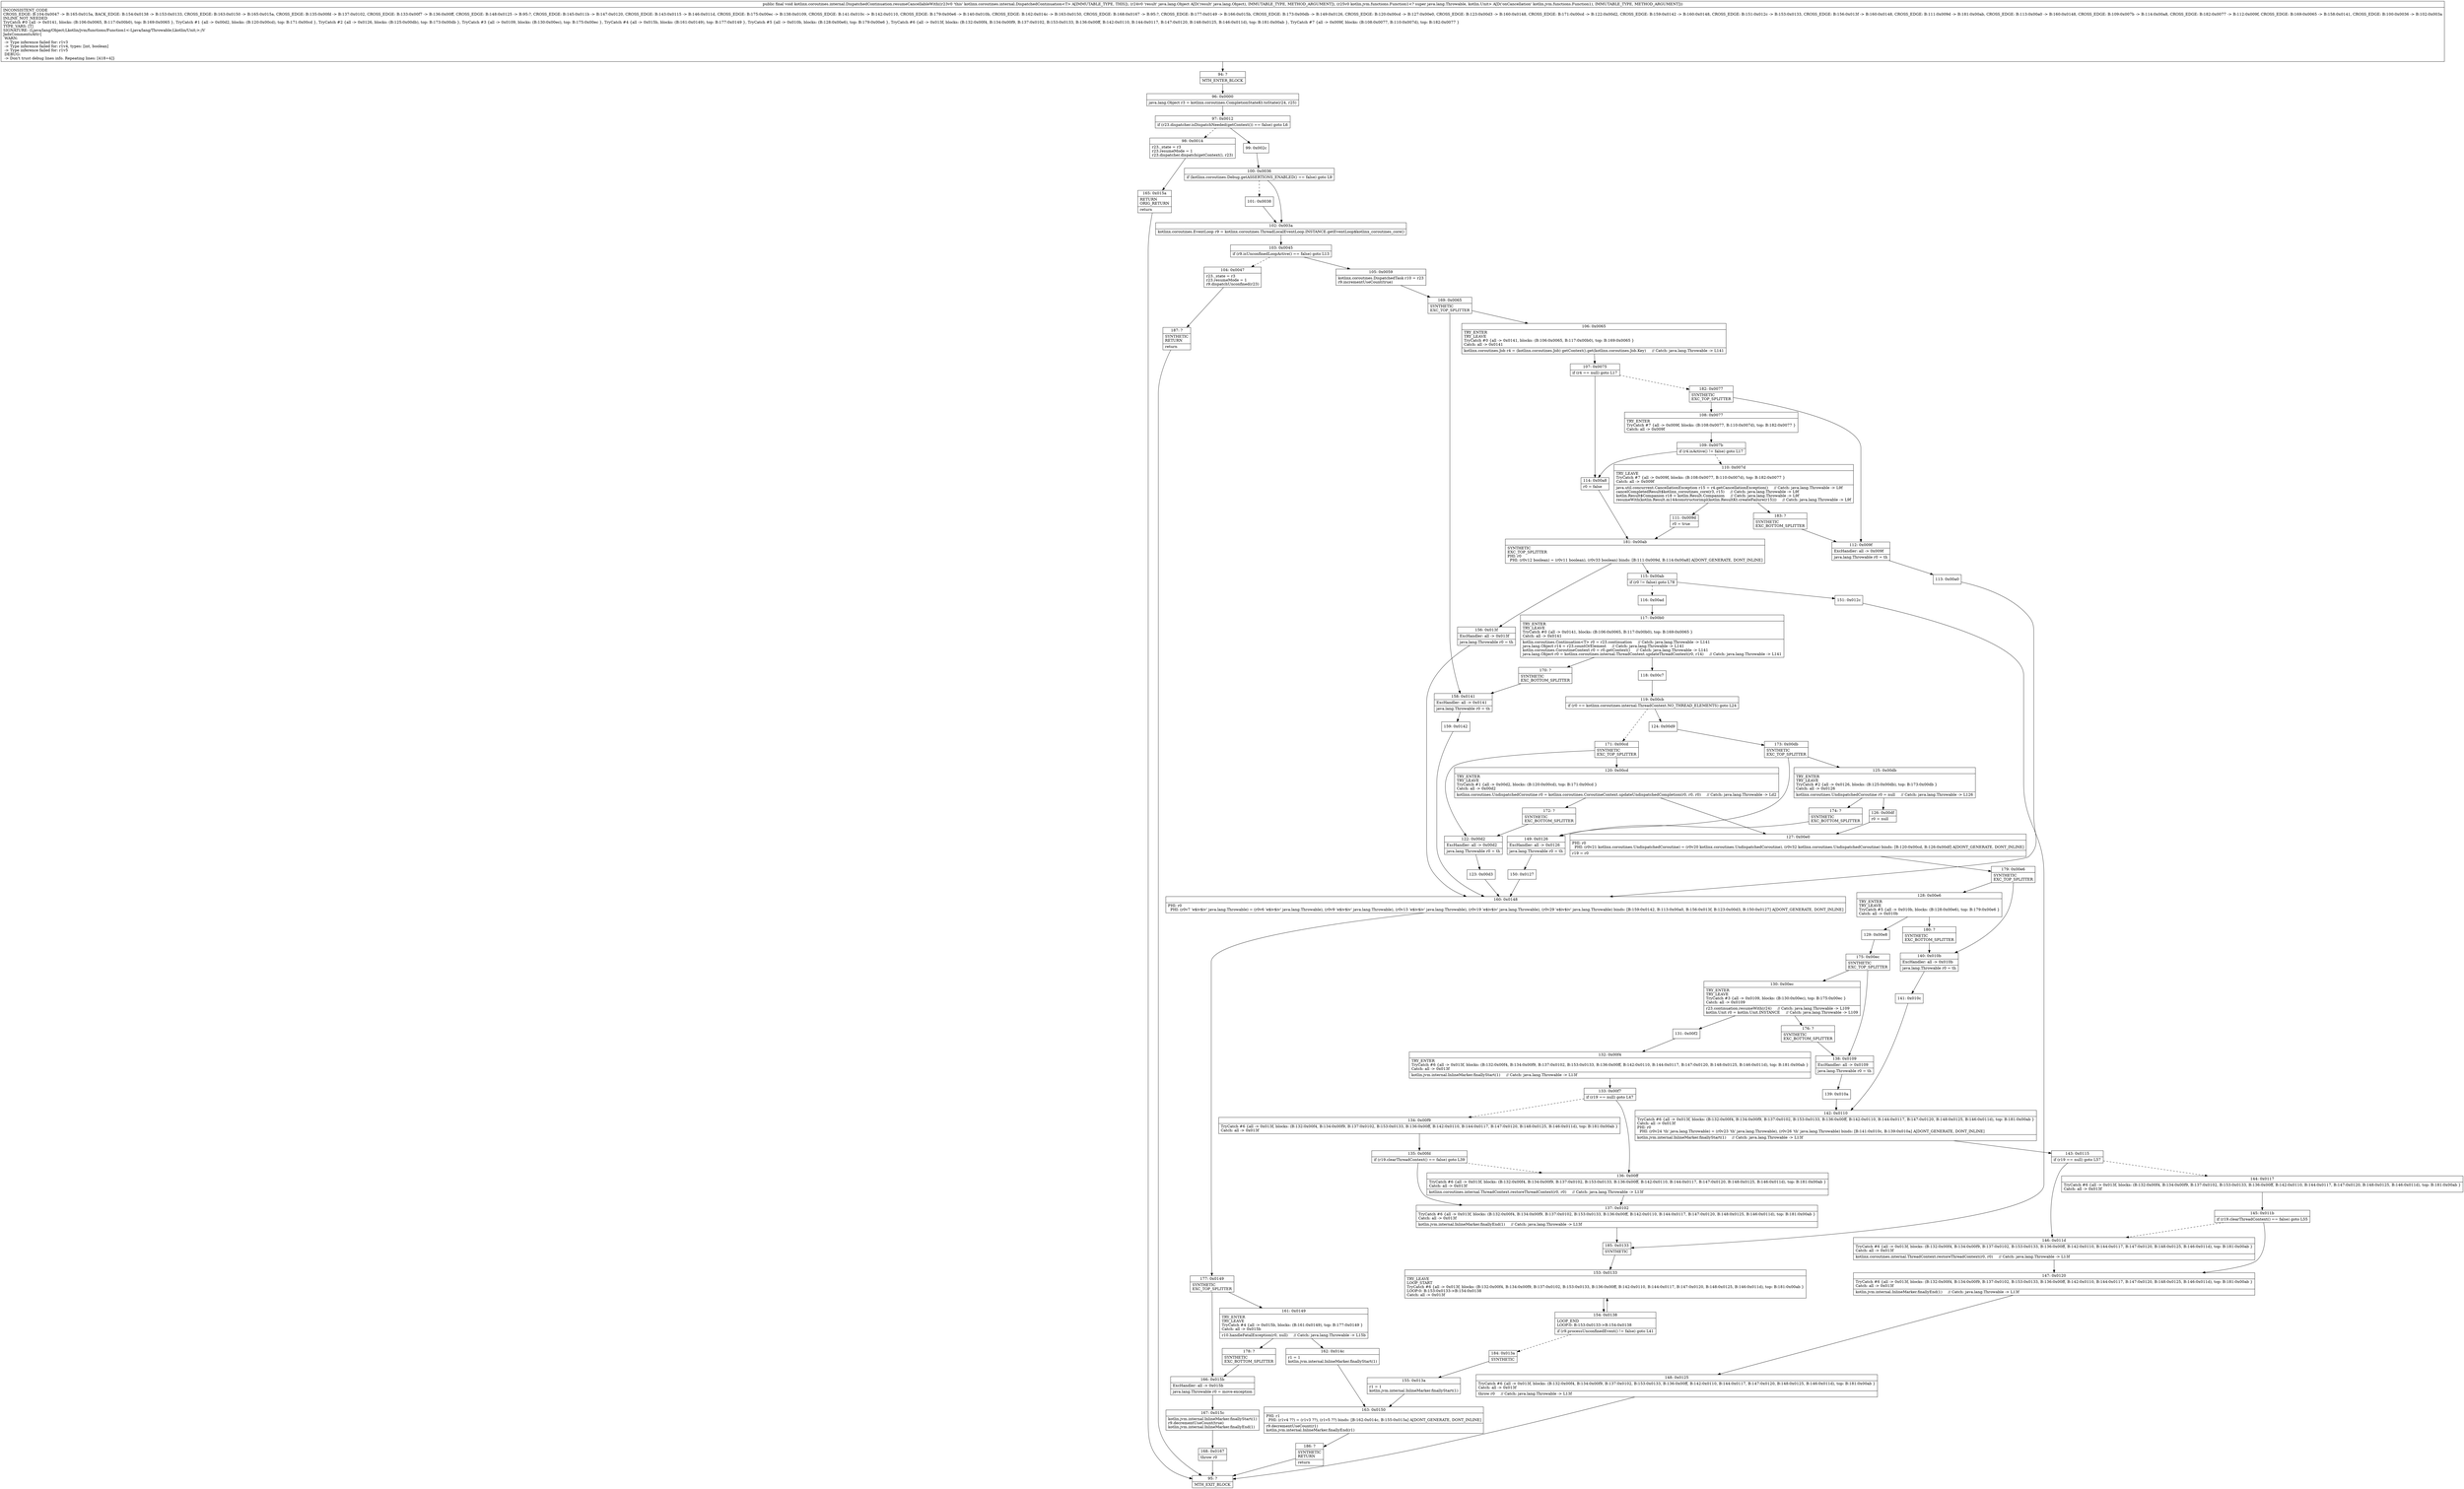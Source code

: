 digraph "CFG forkotlinx.coroutines.internal.DispatchedContinuation.resumeCancellableWith(Ljava\/lang\/Object;Lkotlin\/jvm\/functions\/Function1;)V" {
Node_94 [shape=record,label="{94\:\ ?|MTH_ENTER_BLOCK\l}"];
Node_96 [shape=record,label="{96\:\ 0x0000|java.lang.Object r3 = kotlinx.coroutines.CompletionStateKt.toState(r24, r25)\l}"];
Node_97 [shape=record,label="{97\:\ 0x0012|if (r23.dispatcher.isDispatchNeeded(getContext()) == false) goto L6\l}"];
Node_98 [shape=record,label="{98\:\ 0x0014|r23._state = r3\lr23.resumeMode = 1\lr23.dispatcher.dispatch(getContext(), r23)\l}"];
Node_165 [shape=record,label="{165\:\ 0x015a|RETURN\lORIG_RETURN\l|return\l}"];
Node_95 [shape=record,label="{95\:\ ?|MTH_EXIT_BLOCK\l}"];
Node_99 [shape=record,label="{99\:\ 0x002c}"];
Node_100 [shape=record,label="{100\:\ 0x0036|if (kotlinx.coroutines.Debug.getASSERTIONS_ENABLED() == false) goto L9\l}"];
Node_101 [shape=record,label="{101\:\ 0x0038}"];
Node_102 [shape=record,label="{102\:\ 0x003a|kotlinx.coroutines.EventLoop r9 = kotlinx.coroutines.ThreadLocalEventLoop.INSTANCE.getEventLoop$kotlinx_coroutines_core()\l}"];
Node_103 [shape=record,label="{103\:\ 0x0045|if (r9.isUnconfinedLoopActive() == false) goto L13\l}"];
Node_104 [shape=record,label="{104\:\ 0x0047|r23._state = r3\lr23.resumeMode = 1\lr9.dispatchUnconfined(r23)\l}"];
Node_187 [shape=record,label="{187\:\ ?|SYNTHETIC\lRETURN\l|return\l}"];
Node_105 [shape=record,label="{105\:\ 0x0059|kotlinx.coroutines.DispatchedTask r10 = r23\lr9.incrementUseCount(true)\l}"];
Node_169 [shape=record,label="{169\:\ 0x0065|SYNTHETIC\lEXC_TOP_SPLITTER\l}"];
Node_106 [shape=record,label="{106\:\ 0x0065|TRY_ENTER\lTRY_LEAVE\lTryCatch #0 \{all \-\> 0x0141, blocks: (B:106:0x0065, B:117:0x00b0), top: B:169:0x0065 \}\lCatch: all \-\> 0x0141\l|kotlinx.coroutines.Job r4 = (kotlinx.coroutines.Job) getContext().get(kotlinx.coroutines.Job.Key)     \/\/ Catch: java.lang.Throwable \-\> L141\l}"];
Node_107 [shape=record,label="{107\:\ 0x0075|if (r4 == null) goto L17\l}"];
Node_114 [shape=record,label="{114\:\ 0x00a8|r0 = false\l}"];
Node_181 [shape=record,label="{181\:\ 0x00ab|SYNTHETIC\lEXC_TOP_SPLITTER\lPHI: r0 \l  PHI: (r0v12 boolean) = (r0v11 boolean), (r0v33 boolean) binds: [B:111:0x009d, B:114:0x00a8] A[DONT_GENERATE, DONT_INLINE]\l}"];
Node_115 [shape=record,label="{115\:\ 0x00ab|if (r0 != false) goto L78\l}"];
Node_116 [shape=record,label="{116\:\ 0x00ad}"];
Node_117 [shape=record,label="{117\:\ 0x00b0|TRY_ENTER\lTRY_LEAVE\lTryCatch #0 \{all \-\> 0x0141, blocks: (B:106:0x0065, B:117:0x00b0), top: B:169:0x0065 \}\lCatch: all \-\> 0x0141\l|kotlin.coroutines.Continuation\<T\> r0 = r23.continuation     \/\/ Catch: java.lang.Throwable \-\> L141\ljava.lang.Object r14 = r23.countOrElement     \/\/ Catch: java.lang.Throwable \-\> L141\lkotlin.coroutines.CoroutineContext r0 = r0.getContext()     \/\/ Catch: java.lang.Throwable \-\> L141\ljava.lang.Object r0 = kotlinx.coroutines.internal.ThreadContext.updateThreadContext(r0, r14)     \/\/ Catch: java.lang.Throwable \-\> L141\l}"];
Node_118 [shape=record,label="{118\:\ 0x00c7}"];
Node_119 [shape=record,label="{119\:\ 0x00cb|if (r0 == kotlinx.coroutines.internal.ThreadContext.NO_THREAD_ELEMENTS) goto L24\l}"];
Node_124 [shape=record,label="{124\:\ 0x00d9}"];
Node_173 [shape=record,label="{173\:\ 0x00db|SYNTHETIC\lEXC_TOP_SPLITTER\l}"];
Node_125 [shape=record,label="{125\:\ 0x00db|TRY_ENTER\lTRY_LEAVE\lTryCatch #2 \{all \-\> 0x0126, blocks: (B:125:0x00db), top: B:173:0x00db \}\lCatch: all \-\> 0x0126\l|kotlinx.coroutines.UndispatchedCoroutine r0 = null     \/\/ Catch: java.lang.Throwable \-\> L126\l}"];
Node_126 [shape=record,label="{126\:\ 0x00df|r0 = null\l}"];
Node_127 [shape=record,label="{127\:\ 0x00e0|PHI: r0 \l  PHI: (r0v21 kotlinx.coroutines.UndispatchedCoroutine) = (r0v20 kotlinx.coroutines.UndispatchedCoroutine), (r0v32 kotlinx.coroutines.UndispatchedCoroutine) binds: [B:120:0x00cd, B:126:0x00df] A[DONT_GENERATE, DONT_INLINE]\l|r19 = r0\l}"];
Node_179 [shape=record,label="{179\:\ 0x00e6|SYNTHETIC\lEXC_TOP_SPLITTER\l}"];
Node_128 [shape=record,label="{128\:\ 0x00e6|TRY_ENTER\lTRY_LEAVE\lTryCatch #5 \{all \-\> 0x010b, blocks: (B:128:0x00e6), top: B:179:0x00e6 \}\lCatch: all \-\> 0x010b\l}"];
Node_129 [shape=record,label="{129\:\ 0x00e8}"];
Node_175 [shape=record,label="{175\:\ 0x00ec|SYNTHETIC\lEXC_TOP_SPLITTER\l}"];
Node_130 [shape=record,label="{130\:\ 0x00ec|TRY_ENTER\lTRY_LEAVE\lTryCatch #3 \{all \-\> 0x0109, blocks: (B:130:0x00ec), top: B:175:0x00ec \}\lCatch: all \-\> 0x0109\l|r23.continuation.resumeWith(r24)     \/\/ Catch: java.lang.Throwable \-\> L109\lkotlin.Unit r0 = kotlin.Unit.INSTANCE     \/\/ Catch: java.lang.Throwable \-\> L109\l}"];
Node_131 [shape=record,label="{131\:\ 0x00f2}"];
Node_132 [shape=record,label="{132\:\ 0x00f4|TRY_ENTER\lTryCatch #6 \{all \-\> 0x013f, blocks: (B:132:0x00f4, B:134:0x00f9, B:137:0x0102, B:153:0x0133, B:136:0x00ff, B:142:0x0110, B:144:0x0117, B:147:0x0120, B:148:0x0125, B:146:0x011d), top: B:181:0x00ab \}\lCatch: all \-\> 0x013f\l|kotlin.jvm.internal.InlineMarker.finallyStart(1)     \/\/ Catch: java.lang.Throwable \-\> L13f\l}"];
Node_133 [shape=record,label="{133\:\ 0x00f7|if (r19 == null) goto L47\l}"];
Node_134 [shape=record,label="{134\:\ 0x00f9|TryCatch #6 \{all \-\> 0x013f, blocks: (B:132:0x00f4, B:134:0x00f9, B:137:0x0102, B:153:0x0133, B:136:0x00ff, B:142:0x0110, B:144:0x0117, B:147:0x0120, B:148:0x0125, B:146:0x011d), top: B:181:0x00ab \}\lCatch: all \-\> 0x013f\l}"];
Node_135 [shape=record,label="{135\:\ 0x00fd|if (r19.clearThreadContext() == false) goto L39\l}"];
Node_137 [shape=record,label="{137\:\ 0x0102|TryCatch #6 \{all \-\> 0x013f, blocks: (B:132:0x00f4, B:134:0x00f9, B:137:0x0102, B:153:0x0133, B:136:0x00ff, B:142:0x0110, B:144:0x0117, B:147:0x0120, B:148:0x0125, B:146:0x011d), top: B:181:0x00ab \}\lCatch: all \-\> 0x013f\l|kotlin.jvm.internal.InlineMarker.finallyEnd(1)     \/\/ Catch: java.lang.Throwable \-\> L13f\l}"];
Node_185 [shape=record,label="{185\:\ 0x0133|SYNTHETIC\l}"];
Node_153 [shape=record,label="{153\:\ 0x0133|TRY_LEAVE\lLOOP_START\lTryCatch #6 \{all \-\> 0x013f, blocks: (B:132:0x00f4, B:134:0x00f9, B:137:0x0102, B:153:0x0133, B:136:0x00ff, B:142:0x0110, B:144:0x0117, B:147:0x0120, B:148:0x0125, B:146:0x011d), top: B:181:0x00ab \}\lLOOP:0: B:153:0x0133\-\>B:154:0x0138\lCatch: all \-\> 0x013f\l}"];
Node_154 [shape=record,label="{154\:\ 0x0138|LOOP_END\lLOOP:0: B:153:0x0133\-\>B:154:0x0138\l|if (r9.processUnconfinedEvent() != false) goto L41\l}"];
Node_184 [shape=record,label="{184\:\ 0x013a|SYNTHETIC\l}"];
Node_155 [shape=record,label="{155\:\ 0x013a|r1 = 1\lkotlin.jvm.internal.InlineMarker.finallyStart(1)\l}"];
Node_163 [shape=record,label="{163\:\ 0x0150|PHI: r1 \l  PHI: (r1v4 ??) = (r1v3 ??), (r1v5 ??) binds: [B:162:0x014c, B:155:0x013a] A[DONT_GENERATE, DONT_INLINE]\l|r9.decrementUseCount(r1)\lkotlin.jvm.internal.InlineMarker.finallyEnd(r1)\l}"];
Node_186 [shape=record,label="{186\:\ ?|SYNTHETIC\lRETURN\l|return\l}"];
Node_136 [shape=record,label="{136\:\ 0x00ff|TryCatch #6 \{all \-\> 0x013f, blocks: (B:132:0x00f4, B:134:0x00f9, B:137:0x0102, B:153:0x0133, B:136:0x00ff, B:142:0x0110, B:144:0x0117, B:147:0x0120, B:148:0x0125, B:146:0x011d), top: B:181:0x00ab \}\lCatch: all \-\> 0x013f\l|kotlinx.coroutines.internal.ThreadContext.restoreThreadContext(r0, r0)     \/\/ Catch: java.lang.Throwable \-\> L13f\l}"];
Node_176 [shape=record,label="{176\:\ ?|SYNTHETIC\lEXC_BOTTOM_SPLITTER\l}"];
Node_138 [shape=record,label="{138\:\ 0x0109|ExcHandler: all \-\> 0x0109\l|java.lang.Throwable r0 = th\l}"];
Node_139 [shape=record,label="{139\:\ 0x010a}"];
Node_142 [shape=record,label="{142\:\ 0x0110|TryCatch #6 \{all \-\> 0x013f, blocks: (B:132:0x00f4, B:134:0x00f9, B:137:0x0102, B:153:0x0133, B:136:0x00ff, B:142:0x0110, B:144:0x0117, B:147:0x0120, B:148:0x0125, B:146:0x011d), top: B:181:0x00ab \}\lCatch: all \-\> 0x013f\lPHI: r0 \l  PHI: (r0v24 'th' java.lang.Throwable) = (r0v23 'th' java.lang.Throwable), (r0v26 'th' java.lang.Throwable) binds: [B:141:0x010c, B:139:0x010a] A[DONT_GENERATE, DONT_INLINE]\l|kotlin.jvm.internal.InlineMarker.finallyStart(1)     \/\/ Catch: java.lang.Throwable \-\> L13f\l}"];
Node_143 [shape=record,label="{143\:\ 0x0115|if (r19 == null) goto L57\l}"];
Node_144 [shape=record,label="{144\:\ 0x0117|TryCatch #6 \{all \-\> 0x013f, blocks: (B:132:0x00f4, B:134:0x00f9, B:137:0x0102, B:153:0x0133, B:136:0x00ff, B:142:0x0110, B:144:0x0117, B:147:0x0120, B:148:0x0125, B:146:0x011d), top: B:181:0x00ab \}\lCatch: all \-\> 0x013f\l}"];
Node_145 [shape=record,label="{145\:\ 0x011b|if (r19.clearThreadContext() == false) goto L55\l}"];
Node_147 [shape=record,label="{147\:\ 0x0120|TryCatch #6 \{all \-\> 0x013f, blocks: (B:132:0x00f4, B:134:0x00f9, B:137:0x0102, B:153:0x0133, B:136:0x00ff, B:142:0x0110, B:144:0x0117, B:147:0x0120, B:148:0x0125, B:146:0x011d), top: B:181:0x00ab \}\lCatch: all \-\> 0x013f\l|kotlin.jvm.internal.InlineMarker.finallyEnd(1)     \/\/ Catch: java.lang.Throwable \-\> L13f\l}"];
Node_148 [shape=record,label="{148\:\ 0x0125|TryCatch #6 \{all \-\> 0x013f, blocks: (B:132:0x00f4, B:134:0x00f9, B:137:0x0102, B:153:0x0133, B:136:0x00ff, B:142:0x0110, B:144:0x0117, B:147:0x0120, B:148:0x0125, B:146:0x011d), top: B:181:0x00ab \}\lCatch: all \-\> 0x013f\l|throw r0     \/\/ Catch: java.lang.Throwable \-\> L13f\l}"];
Node_146 [shape=record,label="{146\:\ 0x011d|TryCatch #6 \{all \-\> 0x013f, blocks: (B:132:0x00f4, B:134:0x00f9, B:137:0x0102, B:153:0x0133, B:136:0x00ff, B:142:0x0110, B:144:0x0117, B:147:0x0120, B:148:0x0125, B:146:0x011d), top: B:181:0x00ab \}\lCatch: all \-\> 0x013f\l|kotlinx.coroutines.internal.ThreadContext.restoreThreadContext(r0, r0)     \/\/ Catch: java.lang.Throwable \-\> L13f\l}"];
Node_180 [shape=record,label="{180\:\ ?|SYNTHETIC\lEXC_BOTTOM_SPLITTER\l}"];
Node_140 [shape=record,label="{140\:\ 0x010b|ExcHandler: all \-\> 0x010b\l|java.lang.Throwable r0 = th\l}"];
Node_141 [shape=record,label="{141\:\ 0x010c}"];
Node_174 [shape=record,label="{174\:\ ?|SYNTHETIC\lEXC_BOTTOM_SPLITTER\l}"];
Node_149 [shape=record,label="{149\:\ 0x0126|ExcHandler: all \-\> 0x0126\l|java.lang.Throwable r0 = th\l}"];
Node_150 [shape=record,label="{150\:\ 0x0127}"];
Node_160 [shape=record,label="{160\:\ 0x0148|PHI: r0 \l  PHI: (r0v7 'e$iv$iv' java.lang.Throwable) = (r0v6 'e$iv$iv' java.lang.Throwable), (r0v9 'e$iv$iv' java.lang.Throwable), (r0v13 'e$iv$iv' java.lang.Throwable), (r0v19 'e$iv$iv' java.lang.Throwable), (r0v29 'e$iv$iv' java.lang.Throwable) binds: [B:159:0x0142, B:113:0x00a0, B:156:0x013f, B:123:0x00d3, B:150:0x0127] A[DONT_GENERATE, DONT_INLINE]\l}"];
Node_177 [shape=record,label="{177\:\ 0x0149|SYNTHETIC\lEXC_TOP_SPLITTER\l}"];
Node_161 [shape=record,label="{161\:\ 0x0149|TRY_ENTER\lTRY_LEAVE\lTryCatch #4 \{all \-\> 0x015b, blocks: (B:161:0x0149), top: B:177:0x0149 \}\lCatch: all \-\> 0x015b\l|r10.handleFatalException(r0, null)     \/\/ Catch: java.lang.Throwable \-\> L15b\l}"];
Node_162 [shape=record,label="{162\:\ 0x014c|r1 = 1\lkotlin.jvm.internal.InlineMarker.finallyStart(1)\l}"];
Node_178 [shape=record,label="{178\:\ ?|SYNTHETIC\lEXC_BOTTOM_SPLITTER\l}"];
Node_166 [shape=record,label="{166\:\ 0x015b|ExcHandler: all \-\> 0x015b\l|java.lang.Throwable r0 = move\-exception\l}"];
Node_167 [shape=record,label="{167\:\ 0x015c|kotlin.jvm.internal.InlineMarker.finallyStart(1)\lr9.decrementUseCount(true)\lkotlin.jvm.internal.InlineMarker.finallyEnd(1)\l}"];
Node_168 [shape=record,label="{168\:\ 0x0167|throw r0\l}"];
Node_171 [shape=record,label="{171\:\ 0x00cd|SYNTHETIC\lEXC_TOP_SPLITTER\l}"];
Node_120 [shape=record,label="{120\:\ 0x00cd|TRY_ENTER\lTRY_LEAVE\lTryCatch #1 \{all \-\> 0x00d2, blocks: (B:120:0x00cd), top: B:171:0x00cd \}\lCatch: all \-\> 0x00d2\l|kotlinx.coroutines.UndispatchedCoroutine r0 = kotlinx.coroutines.CoroutineContext.updateUndispatchedCompletion(r0, r0, r0)     \/\/ Catch: java.lang.Throwable \-\> Ld2\l}"];
Node_172 [shape=record,label="{172\:\ ?|SYNTHETIC\lEXC_BOTTOM_SPLITTER\l}"];
Node_122 [shape=record,label="{122\:\ 0x00d2|ExcHandler: all \-\> 0x00d2\l|java.lang.Throwable r0 = th\l}"];
Node_123 [shape=record,label="{123\:\ 0x00d3}"];
Node_170 [shape=record,label="{170\:\ ?|SYNTHETIC\lEXC_BOTTOM_SPLITTER\l}"];
Node_151 [shape=record,label="{151\:\ 0x012c}"];
Node_156 [shape=record,label="{156\:\ 0x013f|ExcHandler: all \-\> 0x013f\l|java.lang.Throwable r0 = th\l}"];
Node_182 [shape=record,label="{182\:\ 0x0077|SYNTHETIC\lEXC_TOP_SPLITTER\l}"];
Node_108 [shape=record,label="{108\:\ 0x0077|TRY_ENTER\lTryCatch #7 \{all \-\> 0x009f, blocks: (B:108:0x0077, B:110:0x007d), top: B:182:0x0077 \}\lCatch: all \-\> 0x009f\l}"];
Node_109 [shape=record,label="{109\:\ 0x007b|if (r4.isActive() != false) goto L17\l}"];
Node_110 [shape=record,label="{110\:\ 0x007d|TRY_LEAVE\lTryCatch #7 \{all \-\> 0x009f, blocks: (B:108:0x0077, B:110:0x007d), top: B:182:0x0077 \}\lCatch: all \-\> 0x009f\l|java.util.concurrent.CancellationException r15 = r4.getCancellationException()     \/\/ Catch: java.lang.Throwable \-\> L9f\lcancelCompletedResult$kotlinx_coroutines_core(r3, r15)     \/\/ Catch: java.lang.Throwable \-\> L9f\lkotlin.Result$Companion r18 = kotlin.Result.Companion     \/\/ Catch: java.lang.Throwable \-\> L9f\lresumeWith(kotlin.Result.m144constructorimpl(kotlin.ResultKt.createFailure(r15)))     \/\/ Catch: java.lang.Throwable \-\> L9f\l}"];
Node_111 [shape=record,label="{111\:\ 0x009d|r0 = true\l}"];
Node_183 [shape=record,label="{183\:\ ?|SYNTHETIC\lEXC_BOTTOM_SPLITTER\l}"];
Node_112 [shape=record,label="{112\:\ 0x009f|ExcHandler: all \-\> 0x009f\l|java.lang.Throwable r0 = th\l}"];
Node_113 [shape=record,label="{113\:\ 0x00a0}"];
Node_158 [shape=record,label="{158\:\ 0x0141|ExcHandler: all \-\> 0x0141\l|java.lang.Throwable r0 = th\l}"];
Node_159 [shape=record,label="{159\:\ 0x0142}"];
MethodNode[shape=record,label="{public final void kotlinx.coroutines.internal.DispatchedContinuation.resumeCancellableWith((r23v0 'this' kotlinx.coroutines.internal.DispatchedContinuation\<T\> A[IMMUTABLE_TYPE, THIS]), (r24v0 'result' java.lang.Object A[D('result' java.lang.Object), IMMUTABLE_TYPE, METHOD_ARGUMENT]), (r25v0 kotlin.jvm.functions.Function1\<? super java.lang.Throwable, kotlin.Unit\> A[D('onCancellation' kotlin.jvm.functions.Function1), IMMUTABLE_TYPE, METHOD_ARGUMENT]))  | INCONSISTENT_CODE\lCROSS_EDGE: B:104:0x0047 \-\> B:165:0x015a, BACK_EDGE: B:154:0x0138 \-\> B:153:0x0133, CROSS_EDGE: B:163:0x0150 \-\> B:165:0x015a, CROSS_EDGE: B:135:0x00fd \-\> B:137:0x0102, CROSS_EDGE: B:133:0x00f7 \-\> B:136:0x00ff, CROSS_EDGE: B:148:0x0125 \-\> B:95:?, CROSS_EDGE: B:145:0x011b \-\> B:147:0x0120, CROSS_EDGE: B:143:0x0115 \-\> B:146:0x011d, CROSS_EDGE: B:175:0x00ec \-\> B:138:0x0109, CROSS_EDGE: B:141:0x010c \-\> B:142:0x0110, CROSS_EDGE: B:179:0x00e6 \-\> B:140:0x010b, CROSS_EDGE: B:162:0x014c \-\> B:163:0x0150, CROSS_EDGE: B:168:0x0167 \-\> B:95:?, CROSS_EDGE: B:177:0x0149 \-\> B:166:0x015b, CROSS_EDGE: B:173:0x00db \-\> B:149:0x0126, CROSS_EDGE: B:120:0x00cd \-\> B:127:0x00e0, CROSS_EDGE: B:123:0x00d3 \-\> B:160:0x0148, CROSS_EDGE: B:171:0x00cd \-\> B:122:0x00d2, CROSS_EDGE: B:159:0x0142 \-\> B:160:0x0148, CROSS_EDGE: B:151:0x012c \-\> B:153:0x0133, CROSS_EDGE: B:156:0x013f \-\> B:160:0x0148, CROSS_EDGE: B:111:0x009d \-\> B:181:0x00ab, CROSS_EDGE: B:113:0x00a0 \-\> B:160:0x0148, CROSS_EDGE: B:109:0x007b \-\> B:114:0x00a8, CROSS_EDGE: B:182:0x0077 \-\> B:112:0x009f, CROSS_EDGE: B:169:0x0065 \-\> B:158:0x0141, CROSS_EDGE: B:100:0x0036 \-\> B:102:0x003a\lINLINE_NOT_NEEDED\lTryCatch #0 \{all \-\> 0x0141, blocks: (B:106:0x0065, B:117:0x00b0), top: B:169:0x0065 \}, TryCatch #1 \{all \-\> 0x00d2, blocks: (B:120:0x00cd), top: B:171:0x00cd \}, TryCatch #2 \{all \-\> 0x0126, blocks: (B:125:0x00db), top: B:173:0x00db \}, TryCatch #3 \{all \-\> 0x0109, blocks: (B:130:0x00ec), top: B:175:0x00ec \}, TryCatch #4 \{all \-\> 0x015b, blocks: (B:161:0x0149), top: B:177:0x0149 \}, TryCatch #5 \{all \-\> 0x010b, blocks: (B:128:0x00e6), top: B:179:0x00e6 \}, TryCatch #6 \{all \-\> 0x013f, blocks: (B:132:0x00f4, B:134:0x00f9, B:137:0x0102, B:153:0x0133, B:136:0x00ff, B:142:0x0110, B:144:0x0117, B:147:0x0120, B:148:0x0125, B:146:0x011d), top: B:181:0x00ab \}, TryCatch #7 \{all \-\> 0x009f, blocks: (B:108:0x0077, B:110:0x007d), top: B:182:0x0077 \}\lTYPE_VARS: [T]\lSIGNATURE: (Ljava\/lang\/Object;Lkotlin\/jvm\/functions\/Function1\<\-Ljava\/lang\/Throwable;Lkotlin\/Unit;\>;)V\lJadxCommentsAttr\{\l WARN: \l \-\> Type inference failed for: r1v3\l \-\> Type inference failed for: r1v4, types: [int, boolean]\l \-\> Type inference failed for: r1v5\l DEBUG: \l \-\> Don't trust debug lines info. Repeating lines: [418=4]\}\l}"];
MethodNode -> Node_94;Node_94 -> Node_96;
Node_96 -> Node_97;
Node_97 -> Node_98[style=dashed];
Node_97 -> Node_99;
Node_98 -> Node_165;
Node_165 -> Node_95;
Node_99 -> Node_100;
Node_100 -> Node_101[style=dashed];
Node_100 -> Node_102;
Node_101 -> Node_102;
Node_102 -> Node_103;
Node_103 -> Node_104[style=dashed];
Node_103 -> Node_105;
Node_104 -> Node_187;
Node_187 -> Node_95;
Node_105 -> Node_169;
Node_169 -> Node_106;
Node_169 -> Node_158;
Node_106 -> Node_107;
Node_107 -> Node_114;
Node_107 -> Node_182[style=dashed];
Node_114 -> Node_181;
Node_181 -> Node_115;
Node_181 -> Node_156;
Node_115 -> Node_116[style=dashed];
Node_115 -> Node_151;
Node_116 -> Node_117;
Node_117 -> Node_118;
Node_117 -> Node_170;
Node_118 -> Node_119;
Node_119 -> Node_124;
Node_119 -> Node_171[style=dashed];
Node_124 -> Node_173;
Node_173 -> Node_125;
Node_173 -> Node_149;
Node_125 -> Node_126;
Node_125 -> Node_174;
Node_126 -> Node_127;
Node_127 -> Node_179;
Node_179 -> Node_128;
Node_179 -> Node_140;
Node_128 -> Node_129;
Node_128 -> Node_180;
Node_129 -> Node_175;
Node_175 -> Node_130;
Node_175 -> Node_138;
Node_130 -> Node_131;
Node_130 -> Node_176;
Node_131 -> Node_132;
Node_132 -> Node_133;
Node_133 -> Node_134[style=dashed];
Node_133 -> Node_136;
Node_134 -> Node_135;
Node_135 -> Node_136[style=dashed];
Node_135 -> Node_137;
Node_137 -> Node_185;
Node_185 -> Node_153;
Node_153 -> Node_154;
Node_154 -> Node_153;
Node_154 -> Node_184[style=dashed];
Node_184 -> Node_155;
Node_155 -> Node_163;
Node_163 -> Node_186;
Node_186 -> Node_95;
Node_136 -> Node_137;
Node_176 -> Node_138;
Node_138 -> Node_139;
Node_139 -> Node_142;
Node_142 -> Node_143;
Node_143 -> Node_144[style=dashed];
Node_143 -> Node_146;
Node_144 -> Node_145;
Node_145 -> Node_146[style=dashed];
Node_145 -> Node_147;
Node_147 -> Node_148;
Node_148 -> Node_95;
Node_146 -> Node_147;
Node_180 -> Node_140;
Node_140 -> Node_141;
Node_141 -> Node_142;
Node_174 -> Node_149;
Node_149 -> Node_150;
Node_150 -> Node_160;
Node_160 -> Node_177;
Node_177 -> Node_161;
Node_177 -> Node_166;
Node_161 -> Node_162;
Node_161 -> Node_178;
Node_162 -> Node_163;
Node_178 -> Node_166;
Node_166 -> Node_167;
Node_167 -> Node_168;
Node_168 -> Node_95;
Node_171 -> Node_120;
Node_171 -> Node_122;
Node_120 -> Node_127;
Node_120 -> Node_172;
Node_172 -> Node_122;
Node_122 -> Node_123;
Node_123 -> Node_160;
Node_170 -> Node_158;
Node_151 -> Node_185;
Node_156 -> Node_160;
Node_182 -> Node_108;
Node_182 -> Node_112;
Node_108 -> Node_109;
Node_109 -> Node_110[style=dashed];
Node_109 -> Node_114;
Node_110 -> Node_111;
Node_110 -> Node_183;
Node_111 -> Node_181;
Node_183 -> Node_112;
Node_112 -> Node_113;
Node_113 -> Node_160;
Node_158 -> Node_159;
Node_159 -> Node_160;
}

